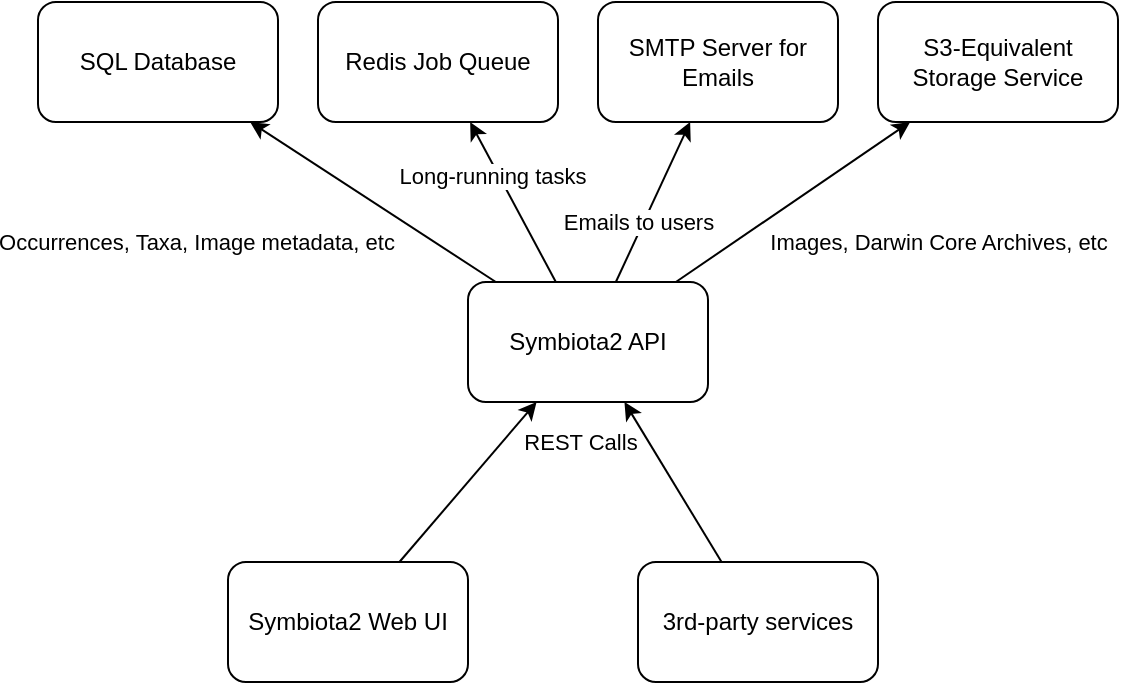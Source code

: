 <mxfile version="15.1.0" type="device"><diagram id="Kcj_ClS104qaYcmeQEdD" name="Page-1"><mxGraphModel dx="1222" dy="1121" grid="1" gridSize="10" guides="1" tooltips="1" connect="1" arrows="1" fold="1" page="1" pageScale="1" pageWidth="850" pageHeight="1100" math="0" shadow="0"><root><mxCell id="0"/><mxCell id="1" parent="0"/><mxCell id="Q5d-saJ_s5OctgpEp5j8-1" value="SQL Database" style="rounded=1;whiteSpace=wrap;html=1;" vertex="1" parent="1"><mxGeometry x="150" y="390" width="120" height="60" as="geometry"/></mxCell><mxCell id="Q5d-saJ_s5OctgpEp5j8-2" value="Redis Job Queue" style="rounded=1;whiteSpace=wrap;html=1;" vertex="1" parent="1"><mxGeometry x="290" y="390" width="120" height="60" as="geometry"/></mxCell><mxCell id="Q5d-saJ_s5OctgpEp5j8-3" value="SMTP Server for Emails" style="rounded=1;whiteSpace=wrap;html=1;" vertex="1" parent="1"><mxGeometry x="430" y="390" width="120" height="60" as="geometry"/></mxCell><mxCell id="Q5d-saJ_s5OctgpEp5j8-4" value="S3-Equivalent Storage Service" style="rounded=1;whiteSpace=wrap;html=1;" vertex="1" parent="1"><mxGeometry x="570" y="390" width="120" height="60" as="geometry"/></mxCell><mxCell id="Q5d-saJ_s5OctgpEp5j8-6" style="rounded=0;orthogonalLoop=1;jettySize=auto;html=1;" edge="1" parent="1" source="Q5d-saJ_s5OctgpEp5j8-5" target="Q5d-saJ_s5OctgpEp5j8-1"><mxGeometry relative="1" as="geometry"/></mxCell><mxCell id="Q5d-saJ_s5OctgpEp5j8-13" value="Occurrences, Taxa, Image metadata, etc" style="edgeLabel;html=1;align=center;verticalAlign=middle;resizable=0;points=[];" vertex="1" connectable="0" parent="Q5d-saJ_s5OctgpEp5j8-6"><mxGeometry x="0.248" y="2" relative="1" as="geometry"><mxPoint x="-72" y="28" as="offset"/></mxGeometry></mxCell><mxCell id="Q5d-saJ_s5OctgpEp5j8-7" style="edgeStyle=none;rounded=0;orthogonalLoop=1;jettySize=auto;html=1;" edge="1" parent="1" source="Q5d-saJ_s5OctgpEp5j8-5" target="Q5d-saJ_s5OctgpEp5j8-2"><mxGeometry relative="1" as="geometry"/></mxCell><mxCell id="Q5d-saJ_s5OctgpEp5j8-14" value="Long-running tasks" style="edgeLabel;html=1;align=center;verticalAlign=middle;resizable=0;points=[];" vertex="1" connectable="0" parent="Q5d-saJ_s5OctgpEp5j8-7"><mxGeometry x="0.362" y="3" relative="1" as="geometry"><mxPoint as="offset"/></mxGeometry></mxCell><mxCell id="Q5d-saJ_s5OctgpEp5j8-8" style="edgeStyle=none;rounded=0;orthogonalLoop=1;jettySize=auto;html=1;" edge="1" parent="1" source="Q5d-saJ_s5OctgpEp5j8-5" target="Q5d-saJ_s5OctgpEp5j8-3"><mxGeometry relative="1" as="geometry"/></mxCell><mxCell id="Q5d-saJ_s5OctgpEp5j8-15" value="Emails to users" style="edgeLabel;html=1;align=center;verticalAlign=middle;resizable=0;points=[];" vertex="1" connectable="0" parent="Q5d-saJ_s5OctgpEp5j8-8"><mxGeometry x="0.393" y="3" relative="1" as="geometry"><mxPoint x="-12" y="27" as="offset"/></mxGeometry></mxCell><mxCell id="Q5d-saJ_s5OctgpEp5j8-9" style="edgeStyle=none;rounded=0;orthogonalLoop=1;jettySize=auto;html=1;" edge="1" parent="1" source="Q5d-saJ_s5OctgpEp5j8-5" target="Q5d-saJ_s5OctgpEp5j8-4"><mxGeometry relative="1" as="geometry"/></mxCell><mxCell id="Q5d-saJ_s5OctgpEp5j8-16" value="Images, Darwin Core Archives, etc" style="edgeLabel;html=1;align=center;verticalAlign=middle;resizable=0;points=[];" vertex="1" connectable="0" parent="Q5d-saJ_s5OctgpEp5j8-9"><mxGeometry x="0.291" y="-1" relative="1" as="geometry"><mxPoint x="55" y="31" as="offset"/></mxGeometry></mxCell><mxCell id="Q5d-saJ_s5OctgpEp5j8-5" value="Symbiota2 API" style="rounded=1;whiteSpace=wrap;html=1;" vertex="1" parent="1"><mxGeometry x="365" y="530" width="120" height="60" as="geometry"/></mxCell><mxCell id="Q5d-saJ_s5OctgpEp5j8-11" style="edgeStyle=none;rounded=0;orthogonalLoop=1;jettySize=auto;html=1;" edge="1" parent="1" source="Q5d-saJ_s5OctgpEp5j8-10" target="Q5d-saJ_s5OctgpEp5j8-5"><mxGeometry relative="1" as="geometry"/></mxCell><mxCell id="Q5d-saJ_s5OctgpEp5j8-12" value="REST Calls" style="edgeLabel;html=1;align=center;verticalAlign=middle;resizable=0;points=[];" vertex="1" connectable="0" parent="Q5d-saJ_s5OctgpEp5j8-11"><mxGeometry x="0.35" y="2" relative="1" as="geometry"><mxPoint x="45" y="-5" as="offset"/></mxGeometry></mxCell><mxCell id="Q5d-saJ_s5OctgpEp5j8-10" value="Symbiota2 Web UI" style="rounded=1;whiteSpace=wrap;html=1;" vertex="1" parent="1"><mxGeometry x="245" y="670" width="120" height="60" as="geometry"/></mxCell><mxCell id="Q5d-saJ_s5OctgpEp5j8-18" style="edgeStyle=none;rounded=0;orthogonalLoop=1;jettySize=auto;html=1;" edge="1" parent="1" source="Q5d-saJ_s5OctgpEp5j8-17" target="Q5d-saJ_s5OctgpEp5j8-5"><mxGeometry relative="1" as="geometry"/></mxCell><mxCell id="Q5d-saJ_s5OctgpEp5j8-17" value="3rd-party services" style="rounded=1;whiteSpace=wrap;html=1;" vertex="1" parent="1"><mxGeometry x="450" y="670" width="120" height="60" as="geometry"/></mxCell></root></mxGraphModel></diagram></mxfile>